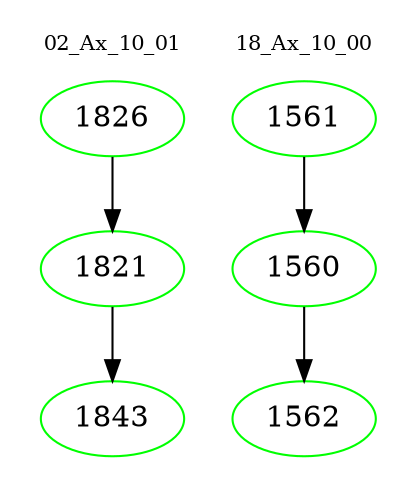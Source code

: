 digraph{
subgraph cluster_0 {
color = white
label = "02_Ax_10_01";
fontsize=10;
T0_1826 [label="1826", color="green"]
T0_1826 -> T0_1821 [color="black"]
T0_1821 [label="1821", color="green"]
T0_1821 -> T0_1843 [color="black"]
T0_1843 [label="1843", color="green"]
}
subgraph cluster_1 {
color = white
label = "18_Ax_10_00";
fontsize=10;
T1_1561 [label="1561", color="green"]
T1_1561 -> T1_1560 [color="black"]
T1_1560 [label="1560", color="green"]
T1_1560 -> T1_1562 [color="black"]
T1_1562 [label="1562", color="green"]
}
}
